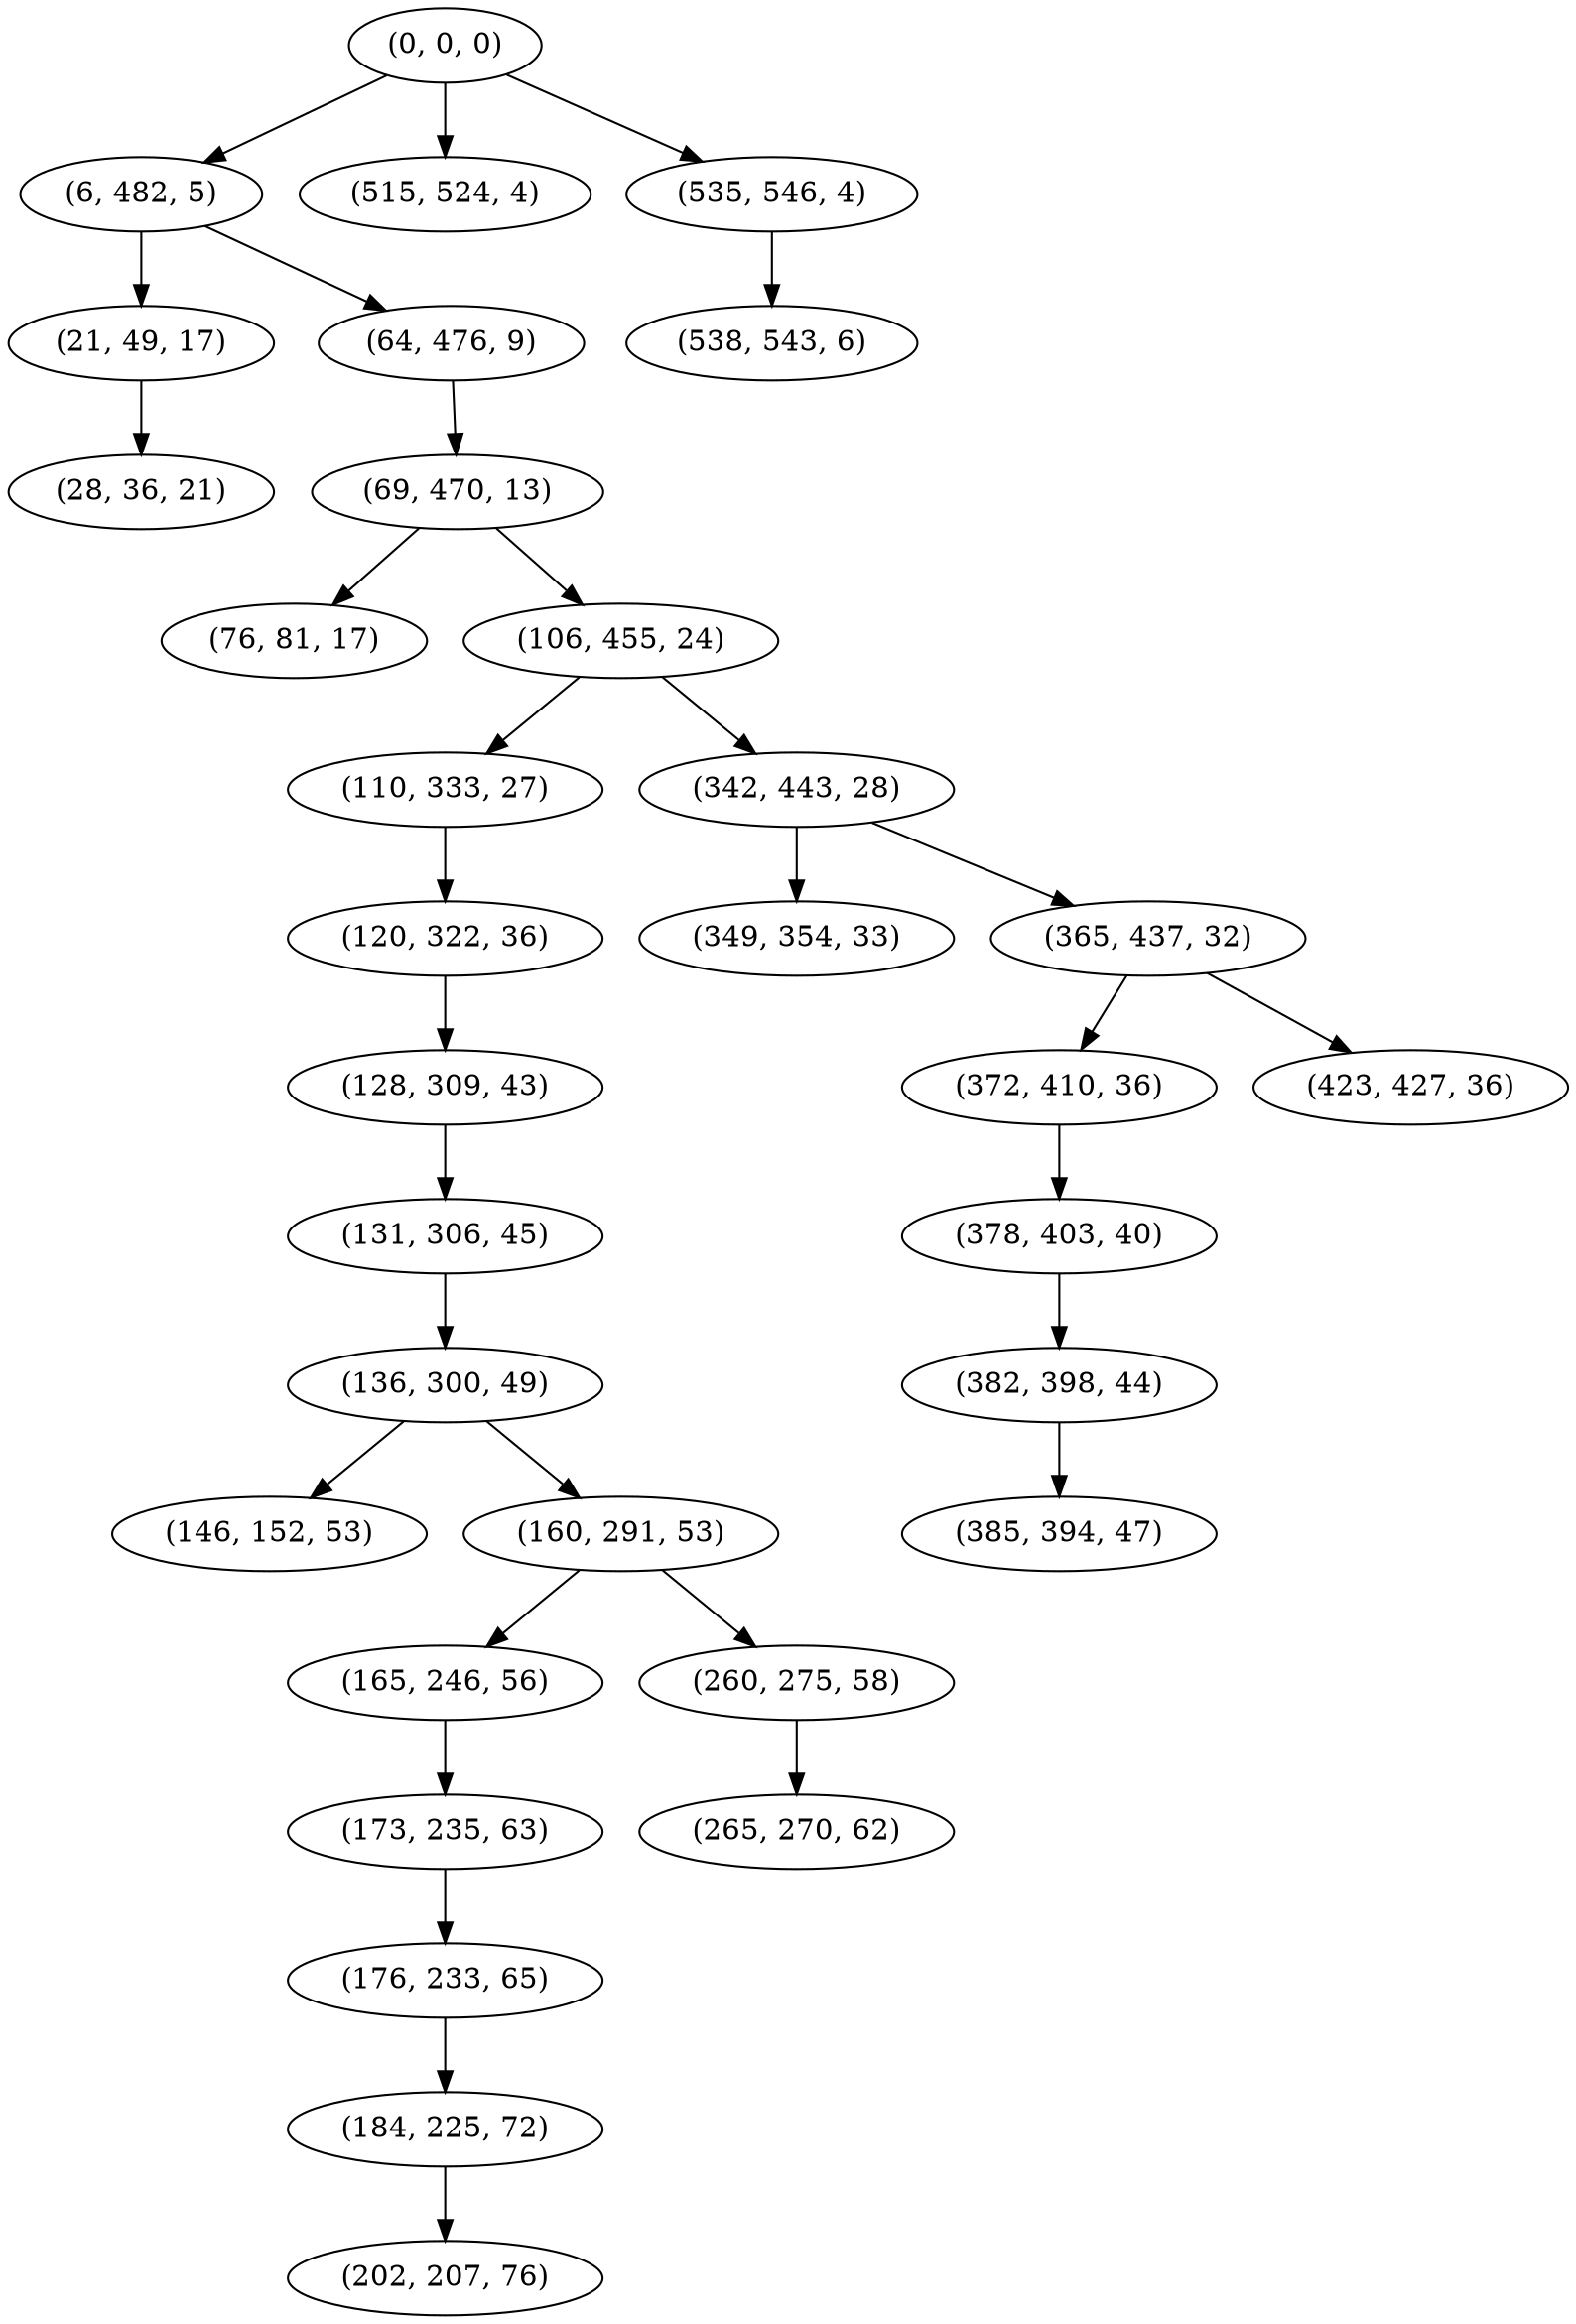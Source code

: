 digraph tree {
    "(0, 0, 0)";
    "(6, 482, 5)";
    "(21, 49, 17)";
    "(28, 36, 21)";
    "(64, 476, 9)";
    "(69, 470, 13)";
    "(76, 81, 17)";
    "(106, 455, 24)";
    "(110, 333, 27)";
    "(120, 322, 36)";
    "(128, 309, 43)";
    "(131, 306, 45)";
    "(136, 300, 49)";
    "(146, 152, 53)";
    "(160, 291, 53)";
    "(165, 246, 56)";
    "(173, 235, 63)";
    "(176, 233, 65)";
    "(184, 225, 72)";
    "(202, 207, 76)";
    "(260, 275, 58)";
    "(265, 270, 62)";
    "(342, 443, 28)";
    "(349, 354, 33)";
    "(365, 437, 32)";
    "(372, 410, 36)";
    "(378, 403, 40)";
    "(382, 398, 44)";
    "(385, 394, 47)";
    "(423, 427, 36)";
    "(515, 524, 4)";
    "(535, 546, 4)";
    "(538, 543, 6)";
    "(0, 0, 0)" -> "(6, 482, 5)";
    "(0, 0, 0)" -> "(515, 524, 4)";
    "(0, 0, 0)" -> "(535, 546, 4)";
    "(6, 482, 5)" -> "(21, 49, 17)";
    "(6, 482, 5)" -> "(64, 476, 9)";
    "(21, 49, 17)" -> "(28, 36, 21)";
    "(64, 476, 9)" -> "(69, 470, 13)";
    "(69, 470, 13)" -> "(76, 81, 17)";
    "(69, 470, 13)" -> "(106, 455, 24)";
    "(106, 455, 24)" -> "(110, 333, 27)";
    "(106, 455, 24)" -> "(342, 443, 28)";
    "(110, 333, 27)" -> "(120, 322, 36)";
    "(120, 322, 36)" -> "(128, 309, 43)";
    "(128, 309, 43)" -> "(131, 306, 45)";
    "(131, 306, 45)" -> "(136, 300, 49)";
    "(136, 300, 49)" -> "(146, 152, 53)";
    "(136, 300, 49)" -> "(160, 291, 53)";
    "(160, 291, 53)" -> "(165, 246, 56)";
    "(160, 291, 53)" -> "(260, 275, 58)";
    "(165, 246, 56)" -> "(173, 235, 63)";
    "(173, 235, 63)" -> "(176, 233, 65)";
    "(176, 233, 65)" -> "(184, 225, 72)";
    "(184, 225, 72)" -> "(202, 207, 76)";
    "(260, 275, 58)" -> "(265, 270, 62)";
    "(342, 443, 28)" -> "(349, 354, 33)";
    "(342, 443, 28)" -> "(365, 437, 32)";
    "(365, 437, 32)" -> "(372, 410, 36)";
    "(365, 437, 32)" -> "(423, 427, 36)";
    "(372, 410, 36)" -> "(378, 403, 40)";
    "(378, 403, 40)" -> "(382, 398, 44)";
    "(382, 398, 44)" -> "(385, 394, 47)";
    "(535, 546, 4)" -> "(538, 543, 6)";
}

